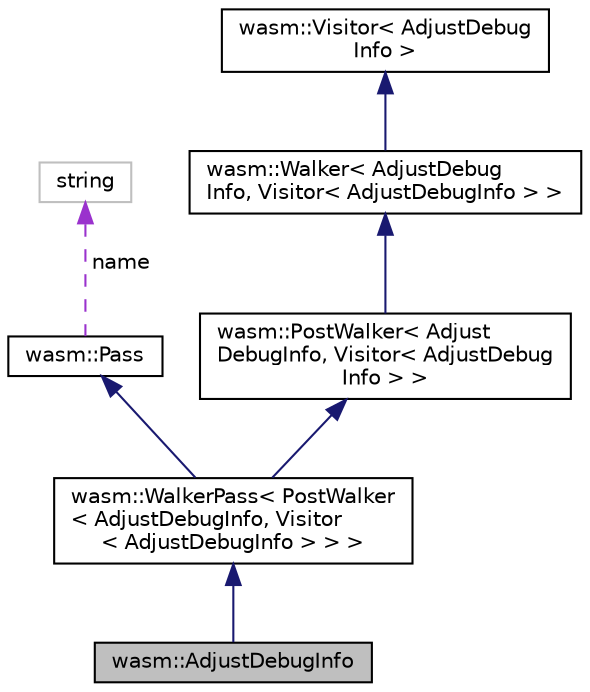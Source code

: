 digraph "wasm::AdjustDebugInfo"
{
  edge [fontname="Helvetica",fontsize="10",labelfontname="Helvetica",labelfontsize="10"];
  node [fontname="Helvetica",fontsize="10",shape=record];
  Node6 [label="wasm::AdjustDebugInfo",height=0.2,width=0.4,color="black", fillcolor="grey75", style="filled", fontcolor="black"];
  Node7 -> Node6 [dir="back",color="midnightblue",fontsize="10",style="solid"];
  Node7 [label="wasm::WalkerPass\< PostWalker\l\< AdjustDebugInfo, Visitor\l\< AdjustDebugInfo \> \> \>",height=0.2,width=0.4,color="black", fillcolor="white", style="filled",URL="$classwasm_1_1_walker_pass.html"];
  Node8 -> Node7 [dir="back",color="midnightblue",fontsize="10",style="solid"];
  Node8 [label="wasm::Pass",height=0.2,width=0.4,color="black", fillcolor="white", style="filled",URL="$classwasm_1_1_pass.html"];
  Node9 -> Node8 [dir="back",color="darkorchid3",fontsize="10",style="dashed",label=" name" ];
  Node9 [label="string",height=0.2,width=0.4,color="grey75", fillcolor="white", style="filled"];
  Node10 -> Node7 [dir="back",color="midnightblue",fontsize="10",style="solid"];
  Node10 [label="wasm::PostWalker\< Adjust\lDebugInfo, Visitor\< AdjustDebug\lInfo \> \>",height=0.2,width=0.4,color="black", fillcolor="white", style="filled",URL="$structwasm_1_1_post_walker.html"];
  Node11 -> Node10 [dir="back",color="midnightblue",fontsize="10",style="solid"];
  Node11 [label="wasm::Walker\< AdjustDebug\lInfo, Visitor\< AdjustDebugInfo \> \>",height=0.2,width=0.4,color="black", fillcolor="white", style="filled",URL="$structwasm_1_1_walker.html"];
  Node12 -> Node11 [dir="back",color="midnightblue",fontsize="10",style="solid"];
  Node12 [label="wasm::Visitor\< AdjustDebug\lInfo \>",height=0.2,width=0.4,color="black", fillcolor="white", style="filled",URL="$structwasm_1_1_visitor.html"];
}
